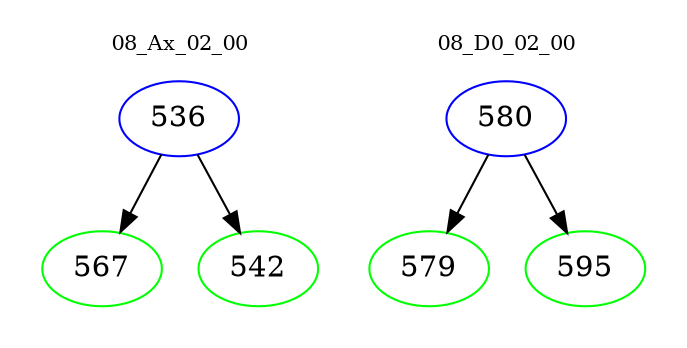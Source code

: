 digraph{
subgraph cluster_0 {
color = white
label = "08_Ax_02_00";
fontsize=10;
T0_536 [label="536", color="blue"]
T0_536 -> T0_567 [color="black"]
T0_567 [label="567", color="green"]
T0_536 -> T0_542 [color="black"]
T0_542 [label="542", color="green"]
}
subgraph cluster_1 {
color = white
label = "08_D0_02_00";
fontsize=10;
T1_580 [label="580", color="blue"]
T1_580 -> T1_579 [color="black"]
T1_579 [label="579", color="green"]
T1_580 -> T1_595 [color="black"]
T1_595 [label="595", color="green"]
}
}
